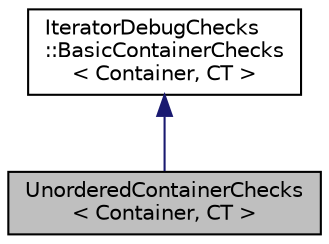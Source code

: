 digraph "UnorderedContainerChecks&lt; Container, CT &gt;"
{
  edge [fontname="Helvetica",fontsize="10",labelfontname="Helvetica",labelfontsize="10"];
  node [fontname="Helvetica",fontsize="10",shape=record];
  Node0 [label="UnorderedContainerChecks\l\< Container, CT \>",height=0.2,width=0.4,color="black", fillcolor="grey75", style="filled", fontcolor="black"];
  Node1 -> Node0 [dir="back",color="midnightblue",fontsize="10",style="solid",fontname="Helvetica"];
  Node1 [label="IteratorDebugChecks\l::BasicContainerChecks\l\< Container, CT \>",height=0.2,width=0.4,color="black", fillcolor="white", style="filled",URL="$struct_iterator_debug_checks_1_1_basic_container_checks.html"];
}
